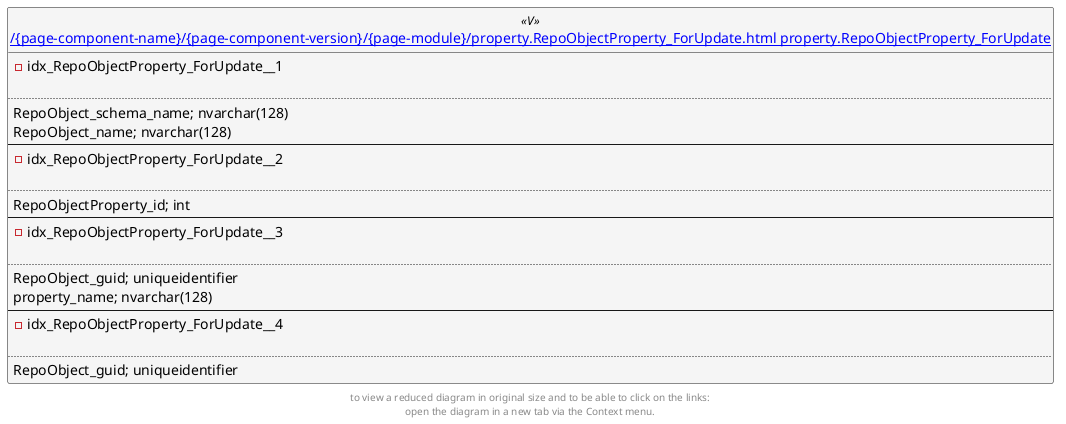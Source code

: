 @startuml
left to right direction
'top to bottom direction
hide circle
'avoide "." issues:
set namespaceSeparator none


skinparam class {
  BackgroundColor White
  BackgroundColor<<FN>> Yellow
  BackgroundColor<<FS>> Yellow
  BackgroundColor<<FT>> LightGray
  BackgroundColor<<IF>> Yellow
  BackgroundColor<<IS>> Yellow
  BackgroundColor<<P>> Aqua
  BackgroundColor<<PC>> Aqua
  BackgroundColor<<SN>> Yellow
  BackgroundColor<<SO>> SlateBlue
  BackgroundColor<<TF>> LightGray
  BackgroundColor<<TR>> Tomato
  BackgroundColor<<U>> White
  BackgroundColor<<V>> WhiteSmoke
  BackgroundColor<<X>> Aqua
}


entity "[[{site-url}/{page-component-name}/{page-component-version}/{page-module}/property.RepoObjectProperty_ForUpdate.html property.RepoObjectProperty_ForUpdate]]" as property.RepoObjectProperty_ForUpdate << V >> {
- idx_RepoObjectProperty_ForUpdate__1

..
RepoObject_schema_name; nvarchar(128)
RepoObject_name; nvarchar(128)
--
- idx_RepoObjectProperty_ForUpdate__2

..
RepoObjectProperty_id; int
--
- idx_RepoObjectProperty_ForUpdate__3

..
RepoObject_guid; uniqueidentifier
property_name; nvarchar(128)
--
- idx_RepoObjectProperty_ForUpdate__4

..
RepoObject_guid; uniqueidentifier
}


footer
to view a reduced diagram in original size and to be able to click on the links:
open the diagram in a new tab via the Context menu.
end footer

@enduml

